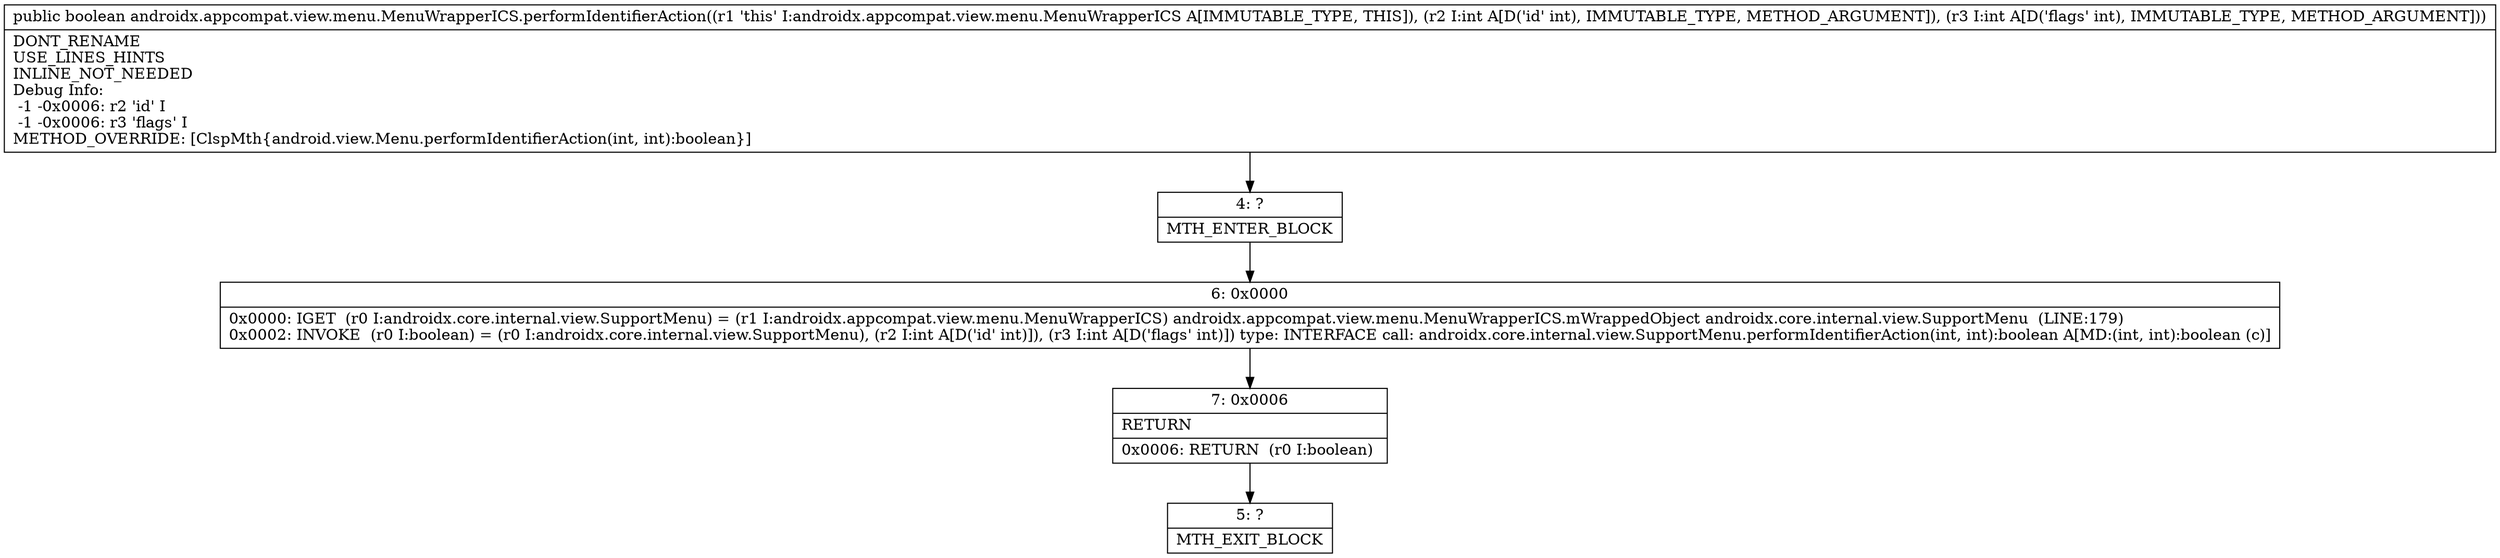 digraph "CFG forandroidx.appcompat.view.menu.MenuWrapperICS.performIdentifierAction(II)Z" {
Node_4 [shape=record,label="{4\:\ ?|MTH_ENTER_BLOCK\l}"];
Node_6 [shape=record,label="{6\:\ 0x0000|0x0000: IGET  (r0 I:androidx.core.internal.view.SupportMenu) = (r1 I:androidx.appcompat.view.menu.MenuWrapperICS) androidx.appcompat.view.menu.MenuWrapperICS.mWrappedObject androidx.core.internal.view.SupportMenu  (LINE:179)\l0x0002: INVOKE  (r0 I:boolean) = (r0 I:androidx.core.internal.view.SupportMenu), (r2 I:int A[D('id' int)]), (r3 I:int A[D('flags' int)]) type: INTERFACE call: androidx.core.internal.view.SupportMenu.performIdentifierAction(int, int):boolean A[MD:(int, int):boolean (c)]\l}"];
Node_7 [shape=record,label="{7\:\ 0x0006|RETURN\l|0x0006: RETURN  (r0 I:boolean) \l}"];
Node_5 [shape=record,label="{5\:\ ?|MTH_EXIT_BLOCK\l}"];
MethodNode[shape=record,label="{public boolean androidx.appcompat.view.menu.MenuWrapperICS.performIdentifierAction((r1 'this' I:androidx.appcompat.view.menu.MenuWrapperICS A[IMMUTABLE_TYPE, THIS]), (r2 I:int A[D('id' int), IMMUTABLE_TYPE, METHOD_ARGUMENT]), (r3 I:int A[D('flags' int), IMMUTABLE_TYPE, METHOD_ARGUMENT]))  | DONT_RENAME\lUSE_LINES_HINTS\lINLINE_NOT_NEEDED\lDebug Info:\l  \-1 \-0x0006: r2 'id' I\l  \-1 \-0x0006: r3 'flags' I\lMETHOD_OVERRIDE: [ClspMth\{android.view.Menu.performIdentifierAction(int, int):boolean\}]\l}"];
MethodNode -> Node_4;Node_4 -> Node_6;
Node_6 -> Node_7;
Node_7 -> Node_5;
}

